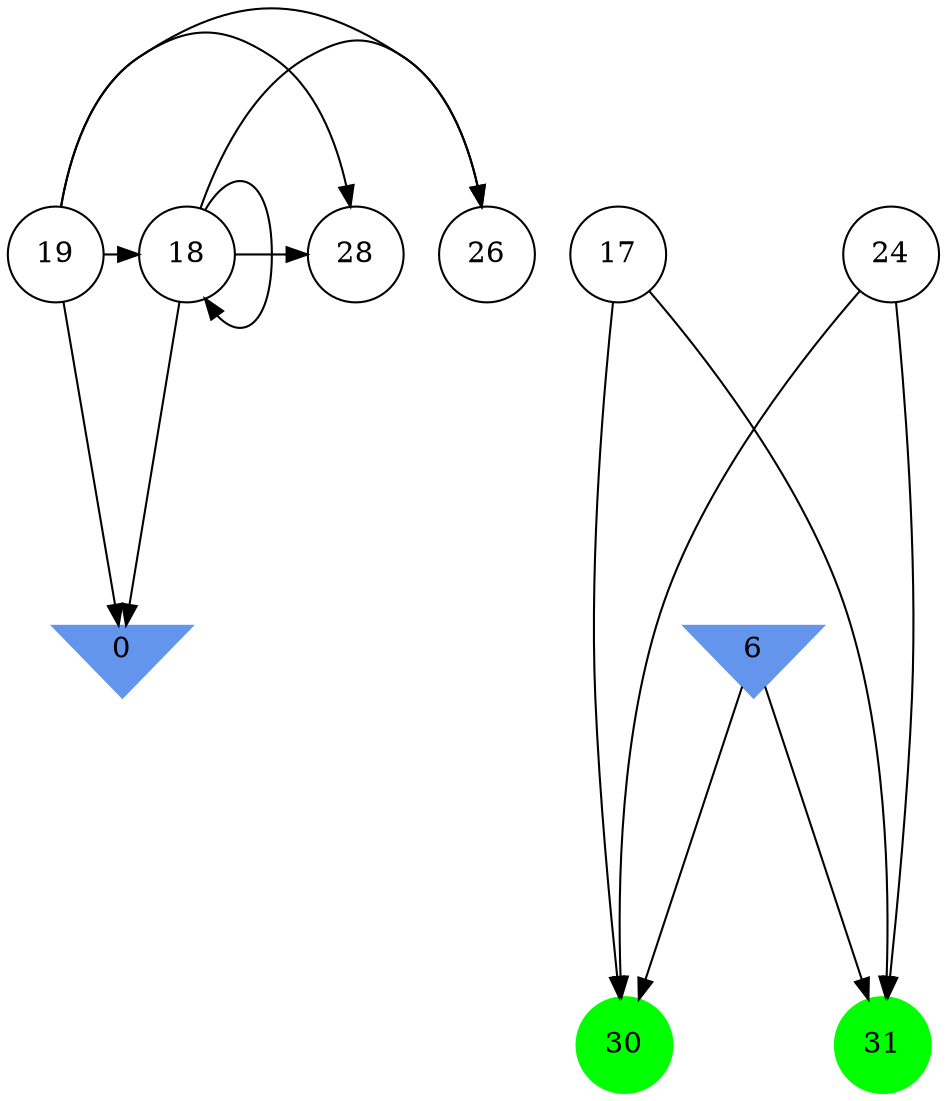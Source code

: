 digraph brain {
	ranksep=2.0;
	0 [shape=invtriangle,style=filled,color=cornflowerblue];
	6 [shape=invtriangle,style=filled,color=cornflowerblue];
	17 [shape=circle,color=black];
	18 [shape=circle,color=black];
	19 [shape=circle,color=black];
	24 [shape=circle,color=black];
	26 [shape=circle,color=black];
	28 [shape=circle,color=black];
	30 [shape=circle,style=filled,color=green];
	31 [shape=circle,style=filled,color=green];
	19	->	18;
	19	->	28;
	19	->	0;
	19	->	26;
	18	->	18;
	18	->	28;
	18	->	0;
	18	->	26;
	6	->	31;
	6	->	30;
	24	->	31;
	24	->	30;
	17	->	31;
	17	->	30;
	{ rank=same; 0; 6; }
	{ rank=same; 17; 18; 19; 24; 26; 28; }
	{ rank=same; 30; 31; }
}
